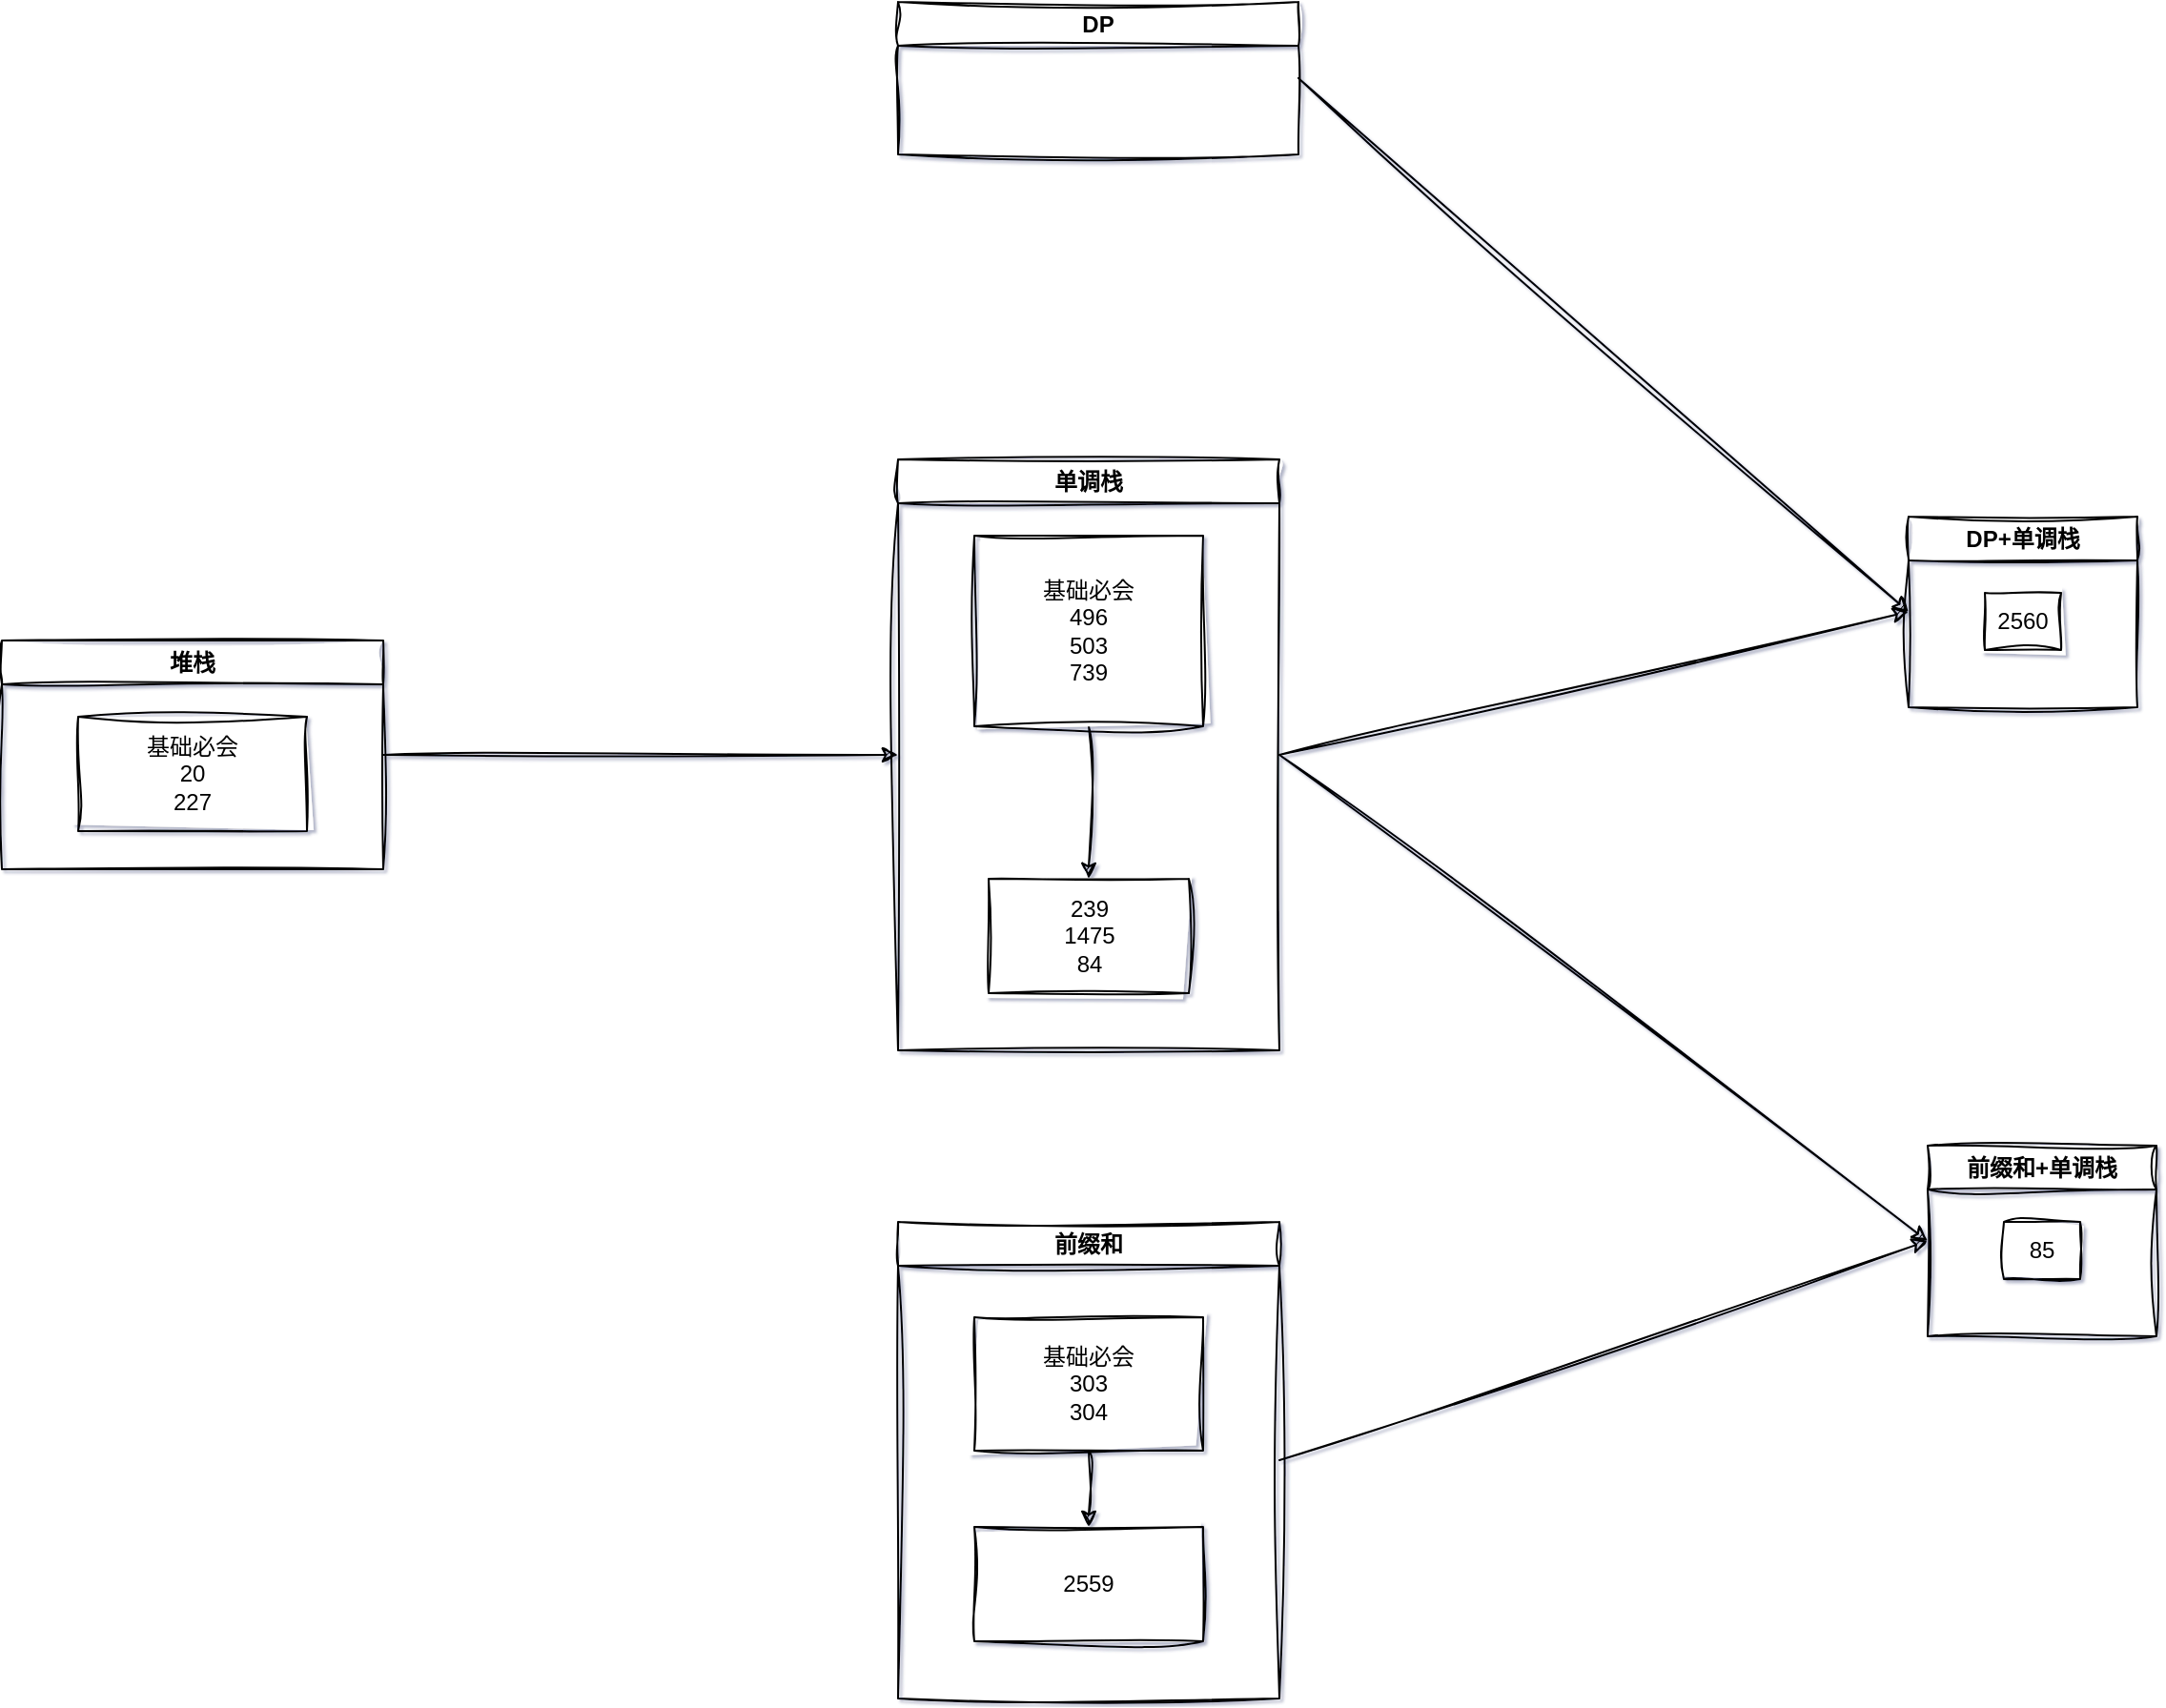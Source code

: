 <mxfile>
    <diagram id="2569vQA7NOPKPgQd0dDL" name="Page-1">
        <mxGraphModel dx="2388" dy="558" grid="0" gridSize="10" guides="1" tooltips="1" connect="1" arrows="1" fold="1" page="1" pageScale="1" pageWidth="1200" pageHeight="1600" background="none" math="0" shadow="1">
            <root>
                <mxCell id="0"/>
                <mxCell id="1" parent="0"/>
                <mxCell id="21" style="edgeStyle=none;html=1;entryX=0;entryY=0.5;entryDx=0;entryDy=0;exitX=1;exitY=0.5;exitDx=0;exitDy=0;rounded=0;sketch=1;curveFitting=1;jiggle=2;" edge="1" parent="1" source="3" target="6">
                    <mxGeometry relative="1" as="geometry"/>
                </mxCell>
                <mxCell id="3" value="前缀和" style="swimlane;whiteSpace=wrap;html=1;rounded=0;sketch=1;curveFitting=1;jiggle=2;" vertex="1" parent="1">
                    <mxGeometry x="-480" y="940" width="200" height="250" as="geometry"/>
                </mxCell>
                <mxCell id="34" style="edgeStyle=none;html=1;exitX=0.5;exitY=1;exitDx=0;exitDy=0;entryX=0.5;entryY=0;entryDx=0;entryDy=0;rounded=0;sketch=1;curveFitting=1;jiggle=2;" edge="1" parent="3" source="19" target="33">
                    <mxGeometry relative="1" as="geometry"/>
                </mxCell>
                <mxCell id="19" value="基础必会&lt;br&gt;303&lt;br&gt;304" style="whiteSpace=wrap;html=1;rounded=0;sketch=1;curveFitting=1;jiggle=2;" vertex="1" parent="3">
                    <mxGeometry x="40" y="50" width="120" height="70" as="geometry"/>
                </mxCell>
                <mxCell id="33" value="2559" style="whiteSpace=wrap;html=1;rounded=0;sketch=1;curveFitting=1;jiggle=2;" vertex="1" parent="3">
                    <mxGeometry x="40" y="160" width="120" height="60" as="geometry"/>
                </mxCell>
                <mxCell id="5" value="单调栈" style="swimlane;whiteSpace=wrap;html=1;rounded=0;sketch=1;curveFitting=1;jiggle=2;" vertex="1" parent="1">
                    <mxGeometry x="-480" y="540" width="200" height="310" as="geometry"/>
                </mxCell>
                <UserObject label="239&lt;br&gt;1475&lt;br&gt;84" id="17">
                    <mxCell style="whiteSpace=wrap;html=1;rounded=0;sketch=1;curveFitting=1;jiggle=2;" vertex="1" parent="5">
                        <mxGeometry x="47.5" y="220" width="105" height="60" as="geometry"/>
                    </mxCell>
                </UserObject>
                <mxCell id="24" style="edgeStyle=none;html=1;exitX=0.5;exitY=1;exitDx=0;exitDy=0;entryX=0.5;entryY=0;entryDx=0;entryDy=0;rounded=0;sketch=1;curveFitting=1;jiggle=2;" edge="1" parent="5" source="22" target="17">
                    <mxGeometry relative="1" as="geometry"/>
                </mxCell>
                <mxCell id="22" value="基础必会&lt;br&gt;496&lt;br&gt;503&lt;br&gt;739" style="whiteSpace=wrap;html=1;rounded=0;sketch=1;curveFitting=1;jiggle=2;" vertex="1" parent="5">
                    <mxGeometry x="40" y="40" width="120" height="100" as="geometry"/>
                </mxCell>
                <mxCell id="6" value="前缀和+单调栈" style="swimlane;whiteSpace=wrap;html=1;rounded=0;sketch=1;curveFitting=1;jiggle=2;" vertex="1" parent="1">
                    <mxGeometry x="60" y="900" width="120" height="100" as="geometry"/>
                </mxCell>
                <mxCell id="18" value="85" style="whiteSpace=wrap;html=1;rounded=0;sketch=1;curveFitting=1;jiggle=2;" vertex="1" parent="6">
                    <mxGeometry x="40" y="40" width="40" height="30" as="geometry"/>
                </mxCell>
                <mxCell id="9" value="" style="endArrow=classic;html=1;exitX=1;exitY=0.5;exitDx=0;exitDy=0;entryX=0;entryY=0.5;entryDx=0;entryDy=0;rounded=0;sketch=1;curveFitting=1;jiggle=2;" edge="1" parent="1" source="5" target="6">
                    <mxGeometry width="50" height="50" relative="1" as="geometry">
                        <mxPoint x="-470" y="700" as="sourcePoint"/>
                        <mxPoint x="-420" y="650" as="targetPoint"/>
                    </mxGeometry>
                </mxCell>
                <mxCell id="25" value="DP+单调栈" style="swimlane;whiteSpace=wrap;html=1;startSize=23;rounded=0;sketch=1;curveFitting=1;jiggle=2;" vertex="1" parent="1">
                    <mxGeometry x="50" y="570" width="120" height="100" as="geometry"/>
                </mxCell>
                <mxCell id="26" value="2560" style="whiteSpace=wrap;html=1;rounded=0;sketch=1;curveFitting=1;jiggle=2;" vertex="1" parent="25">
                    <mxGeometry x="40" y="40" width="40" height="30" as="geometry"/>
                </mxCell>
                <mxCell id="28" value="" style="endArrow=classic;html=1;exitX=1;exitY=0.5;exitDx=0;exitDy=0;entryX=0;entryY=0.5;entryDx=0;entryDy=0;rounded=0;sketch=1;curveFitting=1;jiggle=2;" edge="1" parent="1" source="5" target="25">
                    <mxGeometry width="50" height="50" relative="1" as="geometry">
                        <mxPoint x="-210" y="645" as="sourcePoint"/>
                        <mxPoint x="130" y="900" as="targetPoint"/>
                    </mxGeometry>
                </mxCell>
                <mxCell id="31" style="edgeStyle=none;html=1;exitX=1;exitY=0.5;exitDx=0;exitDy=0;entryX=0;entryY=0.5;entryDx=0;entryDy=0;rounded=0;sketch=1;curveFitting=1;jiggle=2;" edge="1" parent="1" source="30" target="25">
                    <mxGeometry relative="1" as="geometry"/>
                </mxCell>
                <mxCell id="30" value="DP" style="swimlane;whiteSpace=wrap;html=1;rounded=0;sketch=1;curveFitting=1;jiggle=2;" vertex="1" parent="1">
                    <mxGeometry x="-480" y="300" width="210" height="80" as="geometry"/>
                </mxCell>
                <mxCell id="37" style="edgeStyle=none;html=1;exitX=1;exitY=0.5;exitDx=0;exitDy=0;entryX=0;entryY=0.5;entryDx=0;entryDy=0;rounded=0;sketch=1;curveFitting=1;jiggle=2;" edge="1" parent="1" source="35" target="5">
                    <mxGeometry relative="1" as="geometry"/>
                </mxCell>
                <mxCell id="35" value="堆栈" style="swimlane;whiteSpace=wrap;html=1;rounded=0;sketch=1;curveFitting=1;jiggle=2;" vertex="1" parent="1">
                    <mxGeometry x="-950" y="635" width="200" height="120" as="geometry"/>
                </mxCell>
                <mxCell id="36" value="基础必会&lt;br&gt;20&lt;br&gt;227" style="whiteSpace=wrap;html=1;rounded=0;sketch=1;curveFitting=1;jiggle=2;" vertex="1" parent="35">
                    <mxGeometry x="40" y="40" width="120" height="60" as="geometry"/>
                </mxCell>
            </root>
        </mxGraphModel>
    </diagram>
</mxfile>